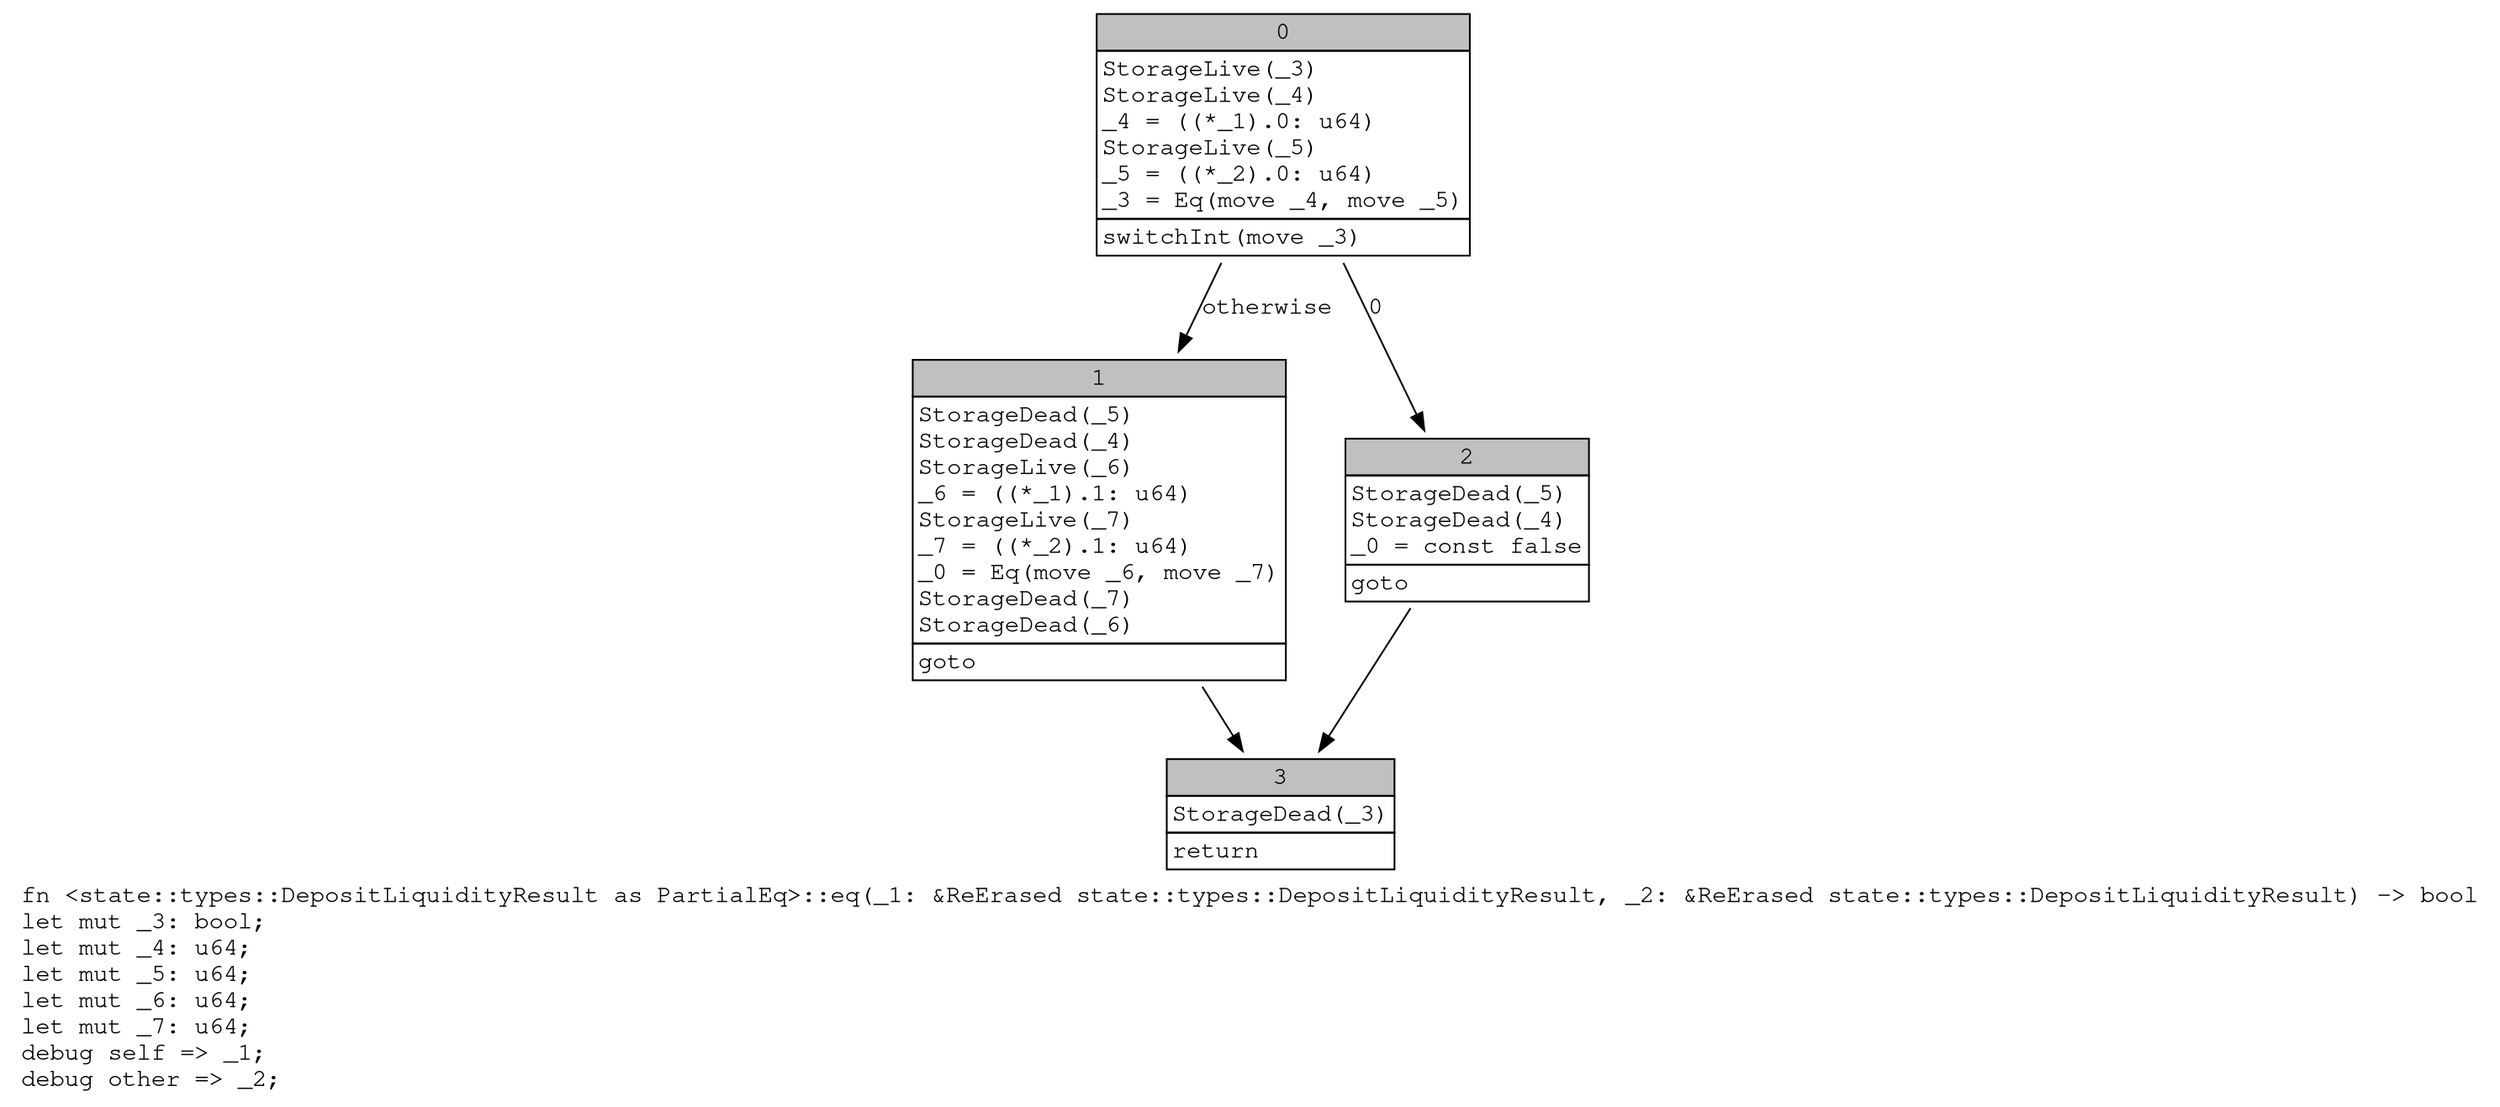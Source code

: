digraph Mir_0_10601 {
    graph [fontname="Courier, monospace"];
    node [fontname="Courier, monospace"];
    edge [fontname="Courier, monospace"];
    label=<fn &lt;state::types::DepositLiquidityResult as PartialEq&gt;::eq(_1: &amp;ReErased state::types::DepositLiquidityResult, _2: &amp;ReErased state::types::DepositLiquidityResult) -&gt; bool<br align="left"/>let mut _3: bool;<br align="left"/>let mut _4: u64;<br align="left"/>let mut _5: u64;<br align="left"/>let mut _6: u64;<br align="left"/>let mut _7: u64;<br align="left"/>debug self =&gt; _1;<br align="left"/>debug other =&gt; _2;<br align="left"/>>;
    bb0__0_10601 [shape="none", label=<<table border="0" cellborder="1" cellspacing="0"><tr><td bgcolor="gray" align="center" colspan="1">0</td></tr><tr><td align="left" balign="left">StorageLive(_3)<br/>StorageLive(_4)<br/>_4 = ((*_1).0: u64)<br/>StorageLive(_5)<br/>_5 = ((*_2).0: u64)<br/>_3 = Eq(move _4, move _5)<br/></td></tr><tr><td align="left">switchInt(move _3)</td></tr></table>>];
    bb1__0_10601 [shape="none", label=<<table border="0" cellborder="1" cellspacing="0"><tr><td bgcolor="gray" align="center" colspan="1">1</td></tr><tr><td align="left" balign="left">StorageDead(_5)<br/>StorageDead(_4)<br/>StorageLive(_6)<br/>_6 = ((*_1).1: u64)<br/>StorageLive(_7)<br/>_7 = ((*_2).1: u64)<br/>_0 = Eq(move _6, move _7)<br/>StorageDead(_7)<br/>StorageDead(_6)<br/></td></tr><tr><td align="left">goto</td></tr></table>>];
    bb2__0_10601 [shape="none", label=<<table border="0" cellborder="1" cellspacing="0"><tr><td bgcolor="gray" align="center" colspan="1">2</td></tr><tr><td align="left" balign="left">StorageDead(_5)<br/>StorageDead(_4)<br/>_0 = const false<br/></td></tr><tr><td align="left">goto</td></tr></table>>];
    bb3__0_10601 [shape="none", label=<<table border="0" cellborder="1" cellspacing="0"><tr><td bgcolor="gray" align="center" colspan="1">3</td></tr><tr><td align="left" balign="left">StorageDead(_3)<br/></td></tr><tr><td align="left">return</td></tr></table>>];
    bb0__0_10601 -> bb2__0_10601 [label="0"];
    bb0__0_10601 -> bb1__0_10601 [label="otherwise"];
    bb1__0_10601 -> bb3__0_10601 [label=""];
    bb2__0_10601 -> bb3__0_10601 [label=""];
}

